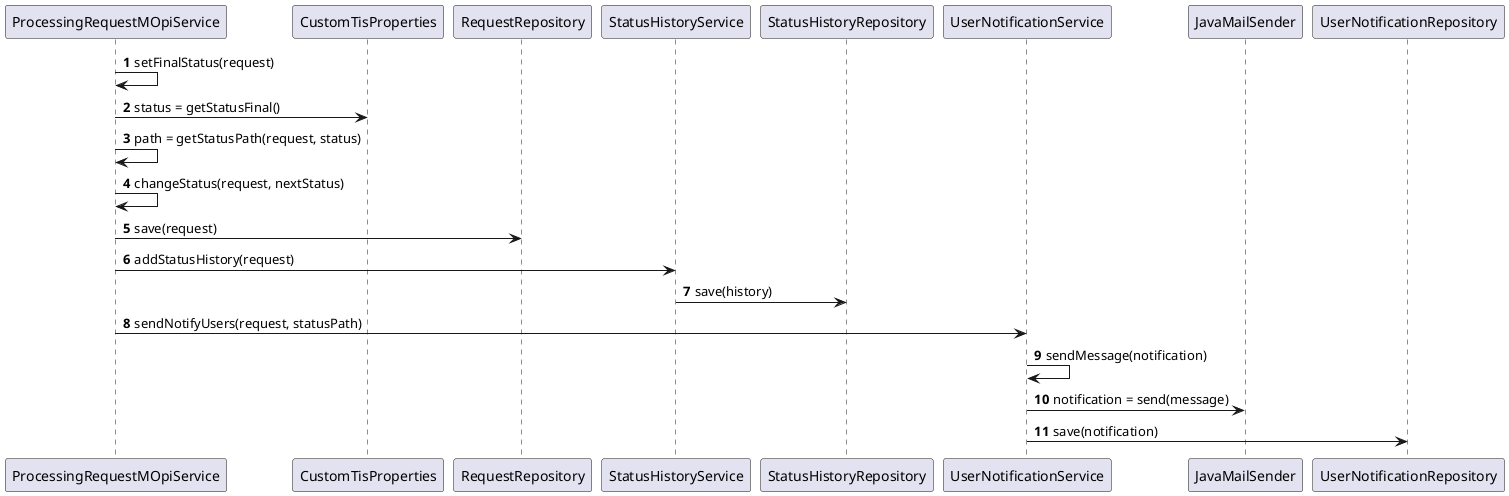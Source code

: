 @startuml
'https://plantuml.com/sequence-diagram

autonumber

ProcessingRequestMOpiService -> ProcessingRequestMOpiService : setFinalStatus(request)
ProcessingRequestMOpiService -> CustomTisProperties : status = getStatusFinal()
ProcessingRequestMOpiService -> ProcessingRequestMOpiService : path = getStatusPath(request, status)
ProcessingRequestMOpiService -> ProcessingRequestMOpiService : changeStatus(request, nextStatus)
ProcessingRequestMOpiService -> RequestRepository : save(request)
ProcessingRequestMOpiService -> StatusHistoryService : addStatusHistory(request)
StatusHistoryService -> StatusHistoryRepository : save(history)
ProcessingRequestMOpiService -> UserNotificationService : sendNotifyUsers(request, statusPath)
UserNotificationService -> UserNotificationService : sendMessage(notification)
UserNotificationService -> JavaMailSender : notification = send(message)
UserNotificationService ->  UserNotificationRepository : save(notification)

@enduml